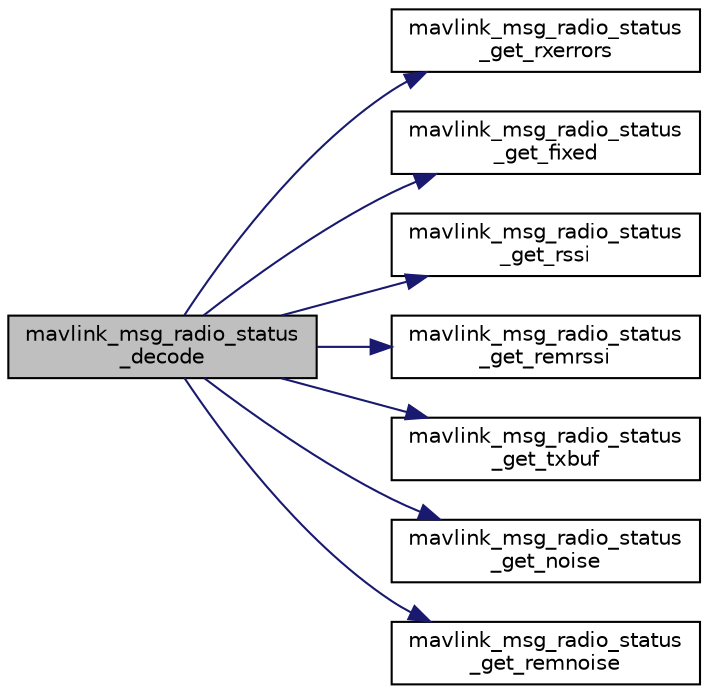 digraph "mavlink_msg_radio_status_decode"
{
 // INTERACTIVE_SVG=YES
  edge [fontname="Helvetica",fontsize="10",labelfontname="Helvetica",labelfontsize="10"];
  node [fontname="Helvetica",fontsize="10",shape=record];
  rankdir="LR";
  Node1 [label="mavlink_msg_radio_status\l_decode",height=0.2,width=0.4,color="black", fillcolor="grey75", style="filled" fontcolor="black"];
  Node1 -> Node2 [color="midnightblue",fontsize="10",style="solid",fontname="Helvetica"];
  Node2 [label="mavlink_msg_radio_status\l_get_rxerrors",height=0.2,width=0.4,color="black", fillcolor="white", style="filled",URL="$mavlink__msg__radio__status_8h.html#afd00162ff2818ce04d69e4f4e5afcff3",tooltip="Get field rxerrors from radio_status message. "];
  Node1 -> Node3 [color="midnightblue",fontsize="10",style="solid",fontname="Helvetica"];
  Node3 [label="mavlink_msg_radio_status\l_get_fixed",height=0.2,width=0.4,color="black", fillcolor="white", style="filled",URL="$mavlink__msg__radio__status_8h.html#a63a23b873f7d345778cffd5c3c6639dd",tooltip="Get field fixed from radio_status message. "];
  Node1 -> Node4 [color="midnightblue",fontsize="10",style="solid",fontname="Helvetica"];
  Node4 [label="mavlink_msg_radio_status\l_get_rssi",height=0.2,width=0.4,color="black", fillcolor="white", style="filled",URL="$mavlink__msg__radio__status_8h.html#abeaffebbc89cbd1445c5a141c833b5be",tooltip="Send a radio_status message. "];
  Node1 -> Node5 [color="midnightblue",fontsize="10",style="solid",fontname="Helvetica"];
  Node5 [label="mavlink_msg_radio_status\l_get_remrssi",height=0.2,width=0.4,color="black", fillcolor="white", style="filled",URL="$mavlink__msg__radio__status_8h.html#adf040d5c81bae9265eda71200d864080",tooltip="Get field remrssi from radio_status message. "];
  Node1 -> Node6 [color="midnightblue",fontsize="10",style="solid",fontname="Helvetica"];
  Node6 [label="mavlink_msg_radio_status\l_get_txbuf",height=0.2,width=0.4,color="black", fillcolor="white", style="filled",URL="$mavlink__msg__radio__status_8h.html#abc4c7ece3b481318c3559401b912571f",tooltip="Get field txbuf from radio_status message. "];
  Node1 -> Node7 [color="midnightblue",fontsize="10",style="solid",fontname="Helvetica"];
  Node7 [label="mavlink_msg_radio_status\l_get_noise",height=0.2,width=0.4,color="black", fillcolor="white", style="filled",URL="$mavlink__msg__radio__status_8h.html#ab578809eb68793e9448857ffb50cad59",tooltip="Get field noise from radio_status message. "];
  Node1 -> Node8 [color="midnightblue",fontsize="10",style="solid",fontname="Helvetica"];
  Node8 [label="mavlink_msg_radio_status\l_get_remnoise",height=0.2,width=0.4,color="black", fillcolor="white", style="filled",URL="$mavlink__msg__radio__status_8h.html#afc53fb249908c05b0283fcea9430ad55",tooltip="Get field remnoise from radio_status message. "];
}
